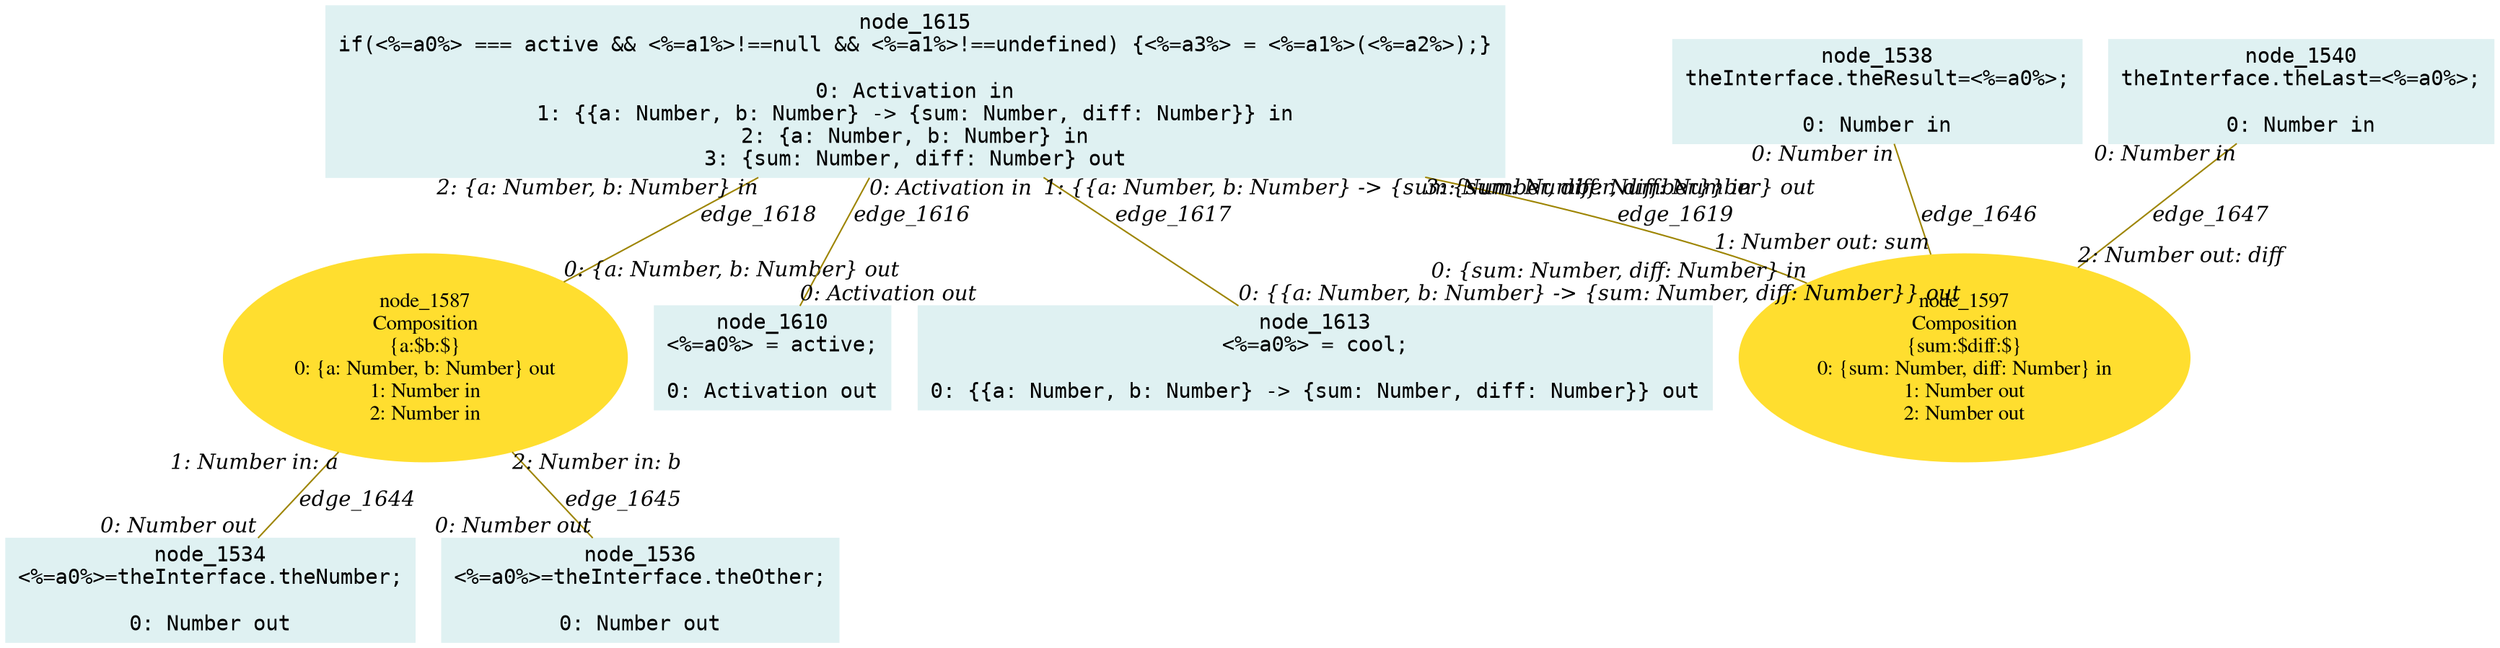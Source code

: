 digraph g{node_1534 [shape="box", style="filled", color="#dff1f2", fontname="Courier", label="node_1534
<%=a0%>=theInterface.theNumber;

0: Number out" ]
node_1536 [shape="box", style="filled", color="#dff1f2", fontname="Courier", label="node_1536
<%=a0%>=theInterface.theOther;

0: Number out" ]
node_1538 [shape="box", style="filled", color="#dff1f2", fontname="Courier", label="node_1538
theInterface.theResult=<%=a0%>;

0: Number in" ]
node_1540 [shape="box", style="filled", color="#dff1f2", fontname="Courier", label="node_1540
theInterface.theLast=<%=a0%>;

0: Number in" ]
node_1587 [shape="ellipse", style="filled", color="#ffde2f", fontname="Times", label="node_1587
Composition
{a:$b:$}
0: {a: Number, b: Number} out
1: Number in
2: Number in" ]
node_1597 [shape="ellipse", style="filled", color="#ffde2f", fontname="Times", label="node_1597
Composition
{sum:$diff:$}
0: {sum: Number, diff: Number} in
1: Number out
2: Number out" ]
node_1610 [shape="box", style="filled", color="#dff1f2", fontname="Courier", label="node_1610
<%=a0%> = active;

0: Activation out" ]
node_1613 [shape="box", style="filled", color="#dff1f2", fontname="Courier", label="node_1613
<%=a0%> = cool;

0: {{a: Number, b: Number} -> {sum: Number, diff: Number}} out" ]
node_1615 [shape="box", style="filled", color="#dff1f2", fontname="Courier", label="node_1615
if(<%=a0%> === active && <%=a1%>!==null && <%=a1%>!==undefined) {<%=a3%> = <%=a1%>(<%=a2%>);}

0: Activation in
1: {{a: Number, b: Number} -> {sum: Number, diff: Number}} in
2: {a: Number, b: Number} in
3: {sum: Number, diff: Number} out" ]
node_1615 -> node_1610 [dir=none, arrowHead=none, fontname="Times-Italic", arrowsize=1, color="#9d8400", label="edge_1616",  headlabel="0: Activation out", taillabel="0: Activation in" ]
node_1615 -> node_1613 [dir=none, arrowHead=none, fontname="Times-Italic", arrowsize=1, color="#9d8400", label="edge_1617",  headlabel="0: {{a: Number, b: Number} -> {sum: Number, diff: Number}} out", taillabel="1: {{a: Number, b: Number} -> {sum: Number, diff: Number}} in" ]
node_1615 -> node_1587 [dir=none, arrowHead=none, fontname="Times-Italic", arrowsize=1, color="#9d8400", label="edge_1618",  headlabel="0: {a: Number, b: Number} out", taillabel="2: {a: Number, b: Number} in" ]
node_1615 -> node_1597 [dir=none, arrowHead=none, fontname="Times-Italic", arrowsize=1, color="#9d8400", label="edge_1619",  headlabel="0: {sum: Number, diff: Number} in", taillabel="3: {sum: Number, diff: Number} out" ]
node_1587 -> node_1534 [dir=none, arrowHead=none, fontname="Times-Italic", arrowsize=1, color="#9d8400", label="edge_1644",  headlabel="0: Number out", taillabel="1: Number in: a" ]
node_1587 -> node_1536 [dir=none, arrowHead=none, fontname="Times-Italic", arrowsize=1, color="#9d8400", label="edge_1645",  headlabel="0: Number out", taillabel="2: Number in: b" ]
node_1538 -> node_1597 [dir=none, arrowHead=none, fontname="Times-Italic", arrowsize=1, color="#9d8400", label="edge_1646",  headlabel="1: Number out: sum", taillabel="0: Number in" ]
node_1540 -> node_1597 [dir=none, arrowHead=none, fontname="Times-Italic", arrowsize=1, color="#9d8400", label="edge_1647",  headlabel="2: Number out: diff", taillabel="0: Number in" ]
}